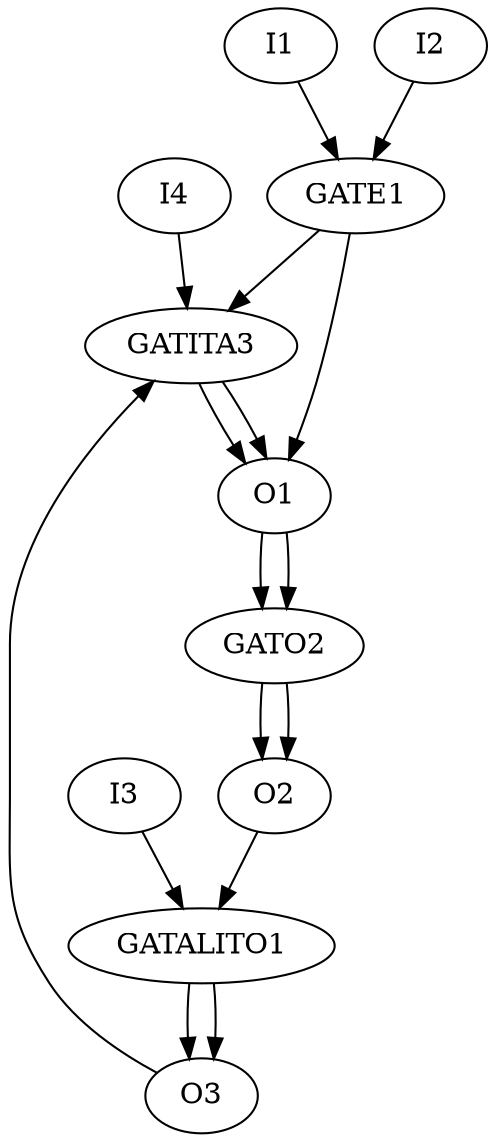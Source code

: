digraph test {

I1 [LABEL = "INPUT"];
I2 [LABEL = "INPUT"];
I3 [LABEL = "INPUT"];
I4 [LABEL = "INPUT"];


GATE1 [LABEL = "AND2" ];
GATO2 [LABEL = "AND2" ];
GATALITO1 [LABEL = "AND2" ];
GATITA3 [LABEL = "AND35357303725" ];

O1 [LABEL = "OUTPUT"];
O2 [LABEL = "OUTPUT"];
O3 [LABEL = "OUTPUT"];

I1 -> GATE1 -> O1;
I2 -> GATE1 -> GATITA3;
O1 -> GATO2 -> O2;
O1 -> GATO2 -> O2;
O2 -> GATALITO1 -> O3;
I3 -> GATALITO1 -> O3;
O3 -> GATITA3 -> O1;
I4 -> GATITA3 -> O1;

}